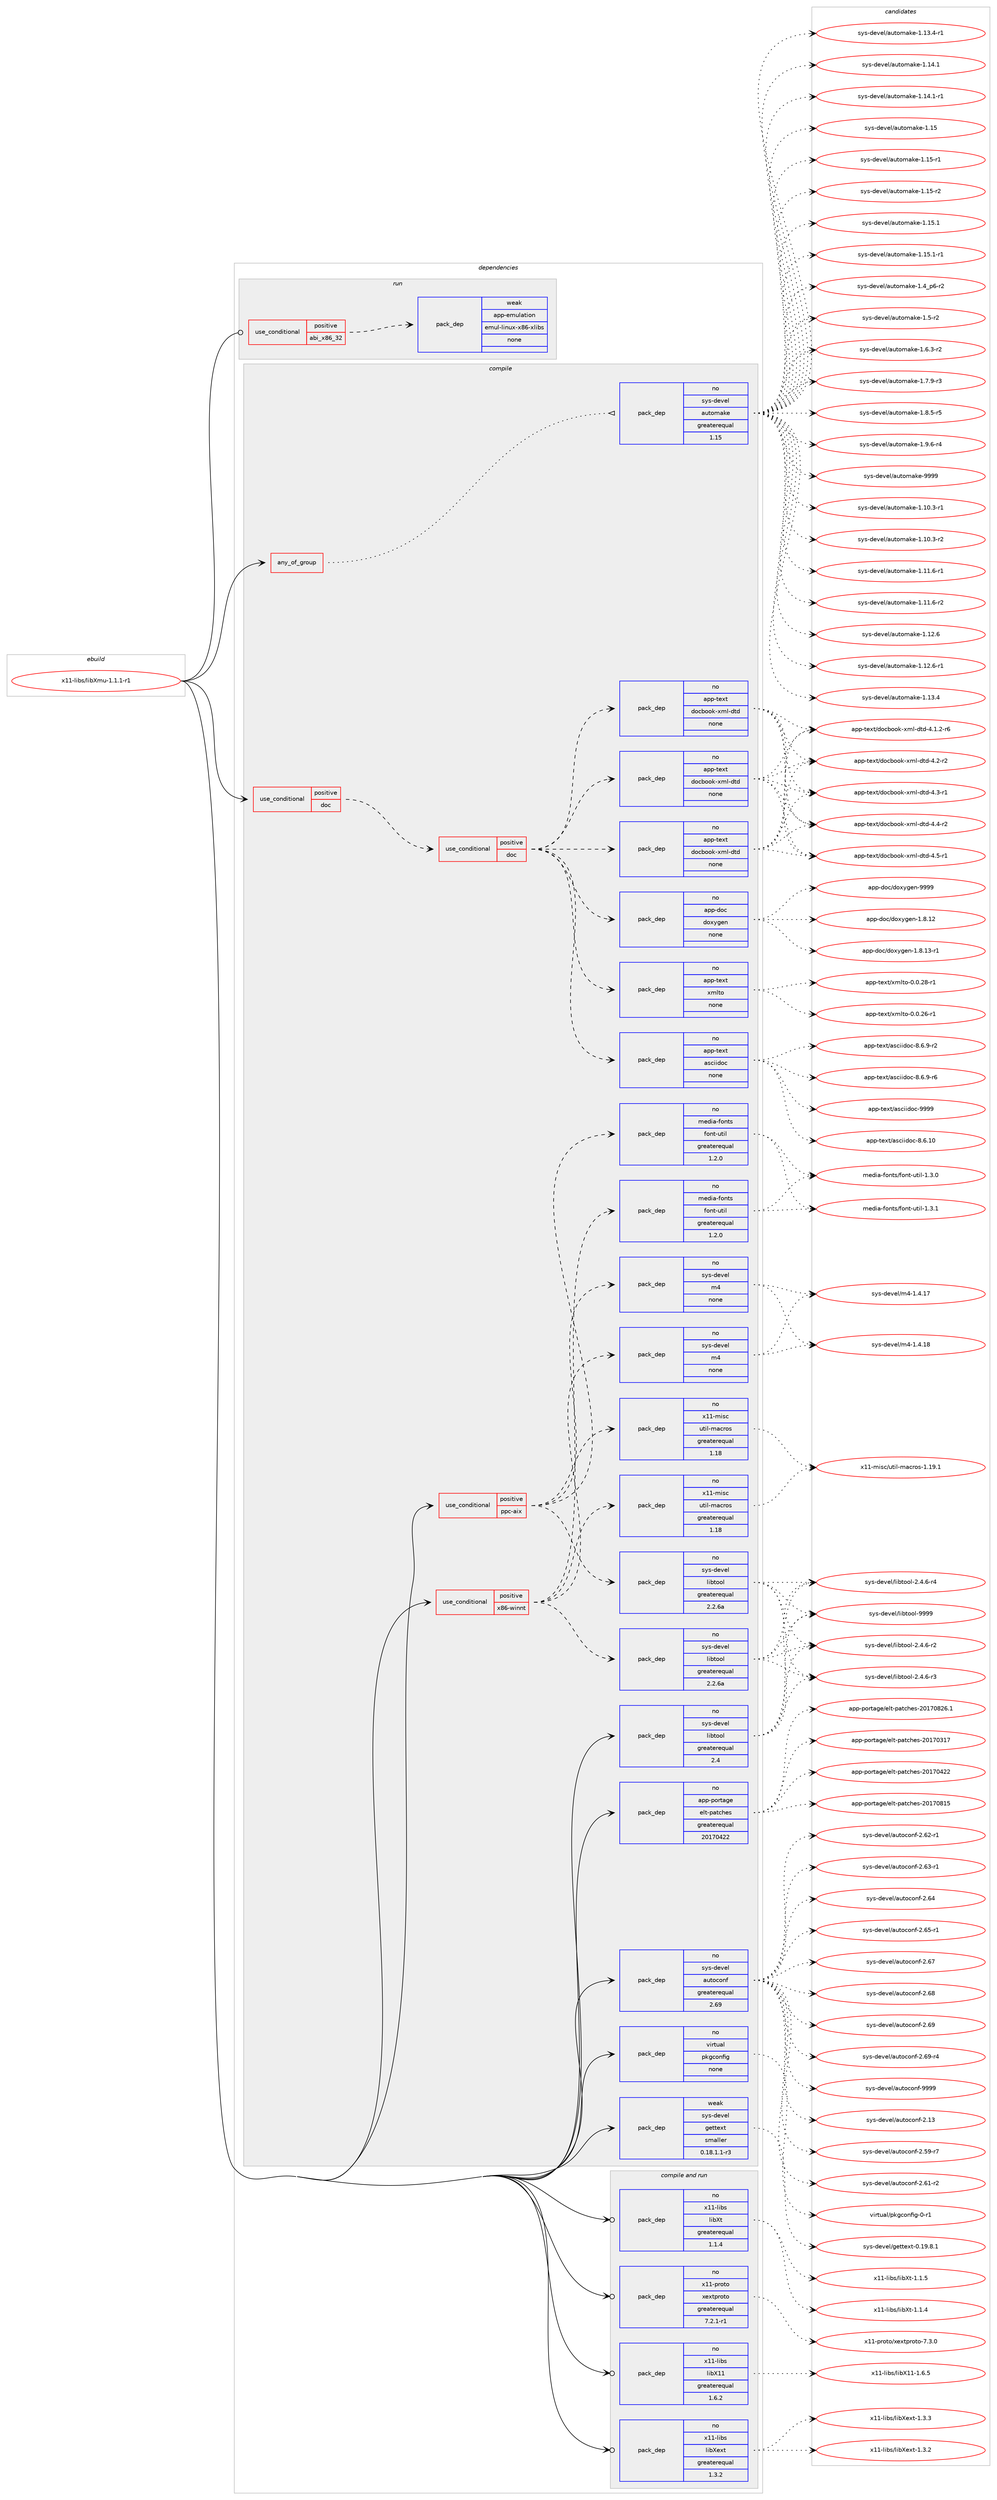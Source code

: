 digraph prolog {

# *************
# Graph options
# *************

newrank=true;
concentrate=true;
compound=true;
graph [rankdir=LR,fontname=Helvetica,fontsize=10,ranksep=1.5];#, ranksep=2.5, nodesep=0.2];
edge  [arrowhead=vee];
node  [fontname=Helvetica,fontsize=10];

# **********
# The ebuild
# **********

subgraph cluster_leftcol {
color=gray;
rank=same;
label=<<i>ebuild</i>>;
id [label="x11-libs/libXmu-1.1.1-r1", color=red, width=4, href="../x11-libs/libXmu-1.1.1-r1.svg"];
}

# ****************
# The dependencies
# ****************

subgraph cluster_midcol {
color=gray;
label=<<i>dependencies</i>>;
subgraph cluster_compile {
fillcolor="#eeeeee";
style=filled;
label=<<i>compile</i>>;
subgraph any9304 {
dependency518114 [label=<<TABLE BORDER="0" CELLBORDER="1" CELLSPACING="0" CELLPADDING="4"><TR><TD CELLPADDING="10">any_of_group</TD></TR></TABLE>>, shape=none, color=red];subgraph pack385989 {
dependency518115 [label=<<TABLE BORDER="0" CELLBORDER="1" CELLSPACING="0" CELLPADDING="4" WIDTH="220"><TR><TD ROWSPAN="6" CELLPADDING="30">pack_dep</TD></TR><TR><TD WIDTH="110">no</TD></TR><TR><TD>sys-devel</TD></TR><TR><TD>automake</TD></TR><TR><TD>greaterequal</TD></TR><TR><TD>1.15</TD></TR></TABLE>>, shape=none, color=blue];
}
dependency518114:e -> dependency518115:w [weight=20,style="dotted",arrowhead="oinv"];
}
id:e -> dependency518114:w [weight=20,style="solid",arrowhead="vee"];
subgraph cond122482 {
dependency518116 [label=<<TABLE BORDER="0" CELLBORDER="1" CELLSPACING="0" CELLPADDING="4"><TR><TD ROWSPAN="3" CELLPADDING="10">use_conditional</TD></TR><TR><TD>positive</TD></TR><TR><TD>doc</TD></TR></TABLE>>, shape=none, color=red];
subgraph cond122483 {
dependency518117 [label=<<TABLE BORDER="0" CELLBORDER="1" CELLSPACING="0" CELLPADDING="4"><TR><TD ROWSPAN="3" CELLPADDING="10">use_conditional</TD></TR><TR><TD>positive</TD></TR><TR><TD>doc</TD></TR></TABLE>>, shape=none, color=red];
subgraph pack385990 {
dependency518118 [label=<<TABLE BORDER="0" CELLBORDER="1" CELLSPACING="0" CELLPADDING="4" WIDTH="220"><TR><TD ROWSPAN="6" CELLPADDING="30">pack_dep</TD></TR><TR><TD WIDTH="110">no</TD></TR><TR><TD>app-text</TD></TR><TR><TD>asciidoc</TD></TR><TR><TD>none</TD></TR><TR><TD></TD></TR></TABLE>>, shape=none, color=blue];
}
dependency518117:e -> dependency518118:w [weight=20,style="dashed",arrowhead="vee"];
subgraph pack385991 {
dependency518119 [label=<<TABLE BORDER="0" CELLBORDER="1" CELLSPACING="0" CELLPADDING="4" WIDTH="220"><TR><TD ROWSPAN="6" CELLPADDING="30">pack_dep</TD></TR><TR><TD WIDTH="110">no</TD></TR><TR><TD>app-text</TD></TR><TR><TD>xmlto</TD></TR><TR><TD>none</TD></TR><TR><TD></TD></TR></TABLE>>, shape=none, color=blue];
}
dependency518117:e -> dependency518119:w [weight=20,style="dashed",arrowhead="vee"];
subgraph pack385992 {
dependency518120 [label=<<TABLE BORDER="0" CELLBORDER="1" CELLSPACING="0" CELLPADDING="4" WIDTH="220"><TR><TD ROWSPAN="6" CELLPADDING="30">pack_dep</TD></TR><TR><TD WIDTH="110">no</TD></TR><TR><TD>app-doc</TD></TR><TR><TD>doxygen</TD></TR><TR><TD>none</TD></TR><TR><TD></TD></TR></TABLE>>, shape=none, color=blue];
}
dependency518117:e -> dependency518120:w [weight=20,style="dashed",arrowhead="vee"];
subgraph pack385993 {
dependency518121 [label=<<TABLE BORDER="0" CELLBORDER="1" CELLSPACING="0" CELLPADDING="4" WIDTH="220"><TR><TD ROWSPAN="6" CELLPADDING="30">pack_dep</TD></TR><TR><TD WIDTH="110">no</TD></TR><TR><TD>app-text</TD></TR><TR><TD>docbook-xml-dtd</TD></TR><TR><TD>none</TD></TR><TR><TD></TD></TR></TABLE>>, shape=none, color=blue];
}
dependency518117:e -> dependency518121:w [weight=20,style="dashed",arrowhead="vee"];
subgraph pack385994 {
dependency518122 [label=<<TABLE BORDER="0" CELLBORDER="1" CELLSPACING="0" CELLPADDING="4" WIDTH="220"><TR><TD ROWSPAN="6" CELLPADDING="30">pack_dep</TD></TR><TR><TD WIDTH="110">no</TD></TR><TR><TD>app-text</TD></TR><TR><TD>docbook-xml-dtd</TD></TR><TR><TD>none</TD></TR><TR><TD></TD></TR></TABLE>>, shape=none, color=blue];
}
dependency518117:e -> dependency518122:w [weight=20,style="dashed",arrowhead="vee"];
subgraph pack385995 {
dependency518123 [label=<<TABLE BORDER="0" CELLBORDER="1" CELLSPACING="0" CELLPADDING="4" WIDTH="220"><TR><TD ROWSPAN="6" CELLPADDING="30">pack_dep</TD></TR><TR><TD WIDTH="110">no</TD></TR><TR><TD>app-text</TD></TR><TR><TD>docbook-xml-dtd</TD></TR><TR><TD>none</TD></TR><TR><TD></TD></TR></TABLE>>, shape=none, color=blue];
}
dependency518117:e -> dependency518123:w [weight=20,style="dashed",arrowhead="vee"];
}
dependency518116:e -> dependency518117:w [weight=20,style="dashed",arrowhead="vee"];
}
id:e -> dependency518116:w [weight=20,style="solid",arrowhead="vee"];
subgraph cond122484 {
dependency518124 [label=<<TABLE BORDER="0" CELLBORDER="1" CELLSPACING="0" CELLPADDING="4"><TR><TD ROWSPAN="3" CELLPADDING="10">use_conditional</TD></TR><TR><TD>positive</TD></TR><TR><TD>ppc-aix</TD></TR></TABLE>>, shape=none, color=red];
subgraph pack385996 {
dependency518125 [label=<<TABLE BORDER="0" CELLBORDER="1" CELLSPACING="0" CELLPADDING="4" WIDTH="220"><TR><TD ROWSPAN="6" CELLPADDING="30">pack_dep</TD></TR><TR><TD WIDTH="110">no</TD></TR><TR><TD>sys-devel</TD></TR><TR><TD>libtool</TD></TR><TR><TD>greaterequal</TD></TR><TR><TD>2.2.6a</TD></TR></TABLE>>, shape=none, color=blue];
}
dependency518124:e -> dependency518125:w [weight=20,style="dashed",arrowhead="vee"];
subgraph pack385997 {
dependency518126 [label=<<TABLE BORDER="0" CELLBORDER="1" CELLSPACING="0" CELLPADDING="4" WIDTH="220"><TR><TD ROWSPAN="6" CELLPADDING="30">pack_dep</TD></TR><TR><TD WIDTH="110">no</TD></TR><TR><TD>sys-devel</TD></TR><TR><TD>m4</TD></TR><TR><TD>none</TD></TR><TR><TD></TD></TR></TABLE>>, shape=none, color=blue];
}
dependency518124:e -> dependency518126:w [weight=20,style="dashed",arrowhead="vee"];
subgraph pack385998 {
dependency518127 [label=<<TABLE BORDER="0" CELLBORDER="1" CELLSPACING="0" CELLPADDING="4" WIDTH="220"><TR><TD ROWSPAN="6" CELLPADDING="30">pack_dep</TD></TR><TR><TD WIDTH="110">no</TD></TR><TR><TD>x11-misc</TD></TR><TR><TD>util-macros</TD></TR><TR><TD>greaterequal</TD></TR><TR><TD>1.18</TD></TR></TABLE>>, shape=none, color=blue];
}
dependency518124:e -> dependency518127:w [weight=20,style="dashed",arrowhead="vee"];
subgraph pack385999 {
dependency518128 [label=<<TABLE BORDER="0" CELLBORDER="1" CELLSPACING="0" CELLPADDING="4" WIDTH="220"><TR><TD ROWSPAN="6" CELLPADDING="30">pack_dep</TD></TR><TR><TD WIDTH="110">no</TD></TR><TR><TD>media-fonts</TD></TR><TR><TD>font-util</TD></TR><TR><TD>greaterequal</TD></TR><TR><TD>1.2.0</TD></TR></TABLE>>, shape=none, color=blue];
}
dependency518124:e -> dependency518128:w [weight=20,style="dashed",arrowhead="vee"];
}
id:e -> dependency518124:w [weight=20,style="solid",arrowhead="vee"];
subgraph cond122485 {
dependency518129 [label=<<TABLE BORDER="0" CELLBORDER="1" CELLSPACING="0" CELLPADDING="4"><TR><TD ROWSPAN="3" CELLPADDING="10">use_conditional</TD></TR><TR><TD>positive</TD></TR><TR><TD>x86-winnt</TD></TR></TABLE>>, shape=none, color=red];
subgraph pack386000 {
dependency518130 [label=<<TABLE BORDER="0" CELLBORDER="1" CELLSPACING="0" CELLPADDING="4" WIDTH="220"><TR><TD ROWSPAN="6" CELLPADDING="30">pack_dep</TD></TR><TR><TD WIDTH="110">no</TD></TR><TR><TD>sys-devel</TD></TR><TR><TD>libtool</TD></TR><TR><TD>greaterequal</TD></TR><TR><TD>2.2.6a</TD></TR></TABLE>>, shape=none, color=blue];
}
dependency518129:e -> dependency518130:w [weight=20,style="dashed",arrowhead="vee"];
subgraph pack386001 {
dependency518131 [label=<<TABLE BORDER="0" CELLBORDER="1" CELLSPACING="0" CELLPADDING="4" WIDTH="220"><TR><TD ROWSPAN="6" CELLPADDING="30">pack_dep</TD></TR><TR><TD WIDTH="110">no</TD></TR><TR><TD>sys-devel</TD></TR><TR><TD>m4</TD></TR><TR><TD>none</TD></TR><TR><TD></TD></TR></TABLE>>, shape=none, color=blue];
}
dependency518129:e -> dependency518131:w [weight=20,style="dashed",arrowhead="vee"];
subgraph pack386002 {
dependency518132 [label=<<TABLE BORDER="0" CELLBORDER="1" CELLSPACING="0" CELLPADDING="4" WIDTH="220"><TR><TD ROWSPAN="6" CELLPADDING="30">pack_dep</TD></TR><TR><TD WIDTH="110">no</TD></TR><TR><TD>x11-misc</TD></TR><TR><TD>util-macros</TD></TR><TR><TD>greaterequal</TD></TR><TR><TD>1.18</TD></TR></TABLE>>, shape=none, color=blue];
}
dependency518129:e -> dependency518132:w [weight=20,style="dashed",arrowhead="vee"];
subgraph pack386003 {
dependency518133 [label=<<TABLE BORDER="0" CELLBORDER="1" CELLSPACING="0" CELLPADDING="4" WIDTH="220"><TR><TD ROWSPAN="6" CELLPADDING="30">pack_dep</TD></TR><TR><TD WIDTH="110">no</TD></TR><TR><TD>media-fonts</TD></TR><TR><TD>font-util</TD></TR><TR><TD>greaterequal</TD></TR><TR><TD>1.2.0</TD></TR></TABLE>>, shape=none, color=blue];
}
dependency518129:e -> dependency518133:w [weight=20,style="dashed",arrowhead="vee"];
}
id:e -> dependency518129:w [weight=20,style="solid",arrowhead="vee"];
subgraph pack386004 {
dependency518134 [label=<<TABLE BORDER="0" CELLBORDER="1" CELLSPACING="0" CELLPADDING="4" WIDTH="220"><TR><TD ROWSPAN="6" CELLPADDING="30">pack_dep</TD></TR><TR><TD WIDTH="110">no</TD></TR><TR><TD>app-portage</TD></TR><TR><TD>elt-patches</TD></TR><TR><TD>greaterequal</TD></TR><TR><TD>20170422</TD></TR></TABLE>>, shape=none, color=blue];
}
id:e -> dependency518134:w [weight=20,style="solid",arrowhead="vee"];
subgraph pack386005 {
dependency518135 [label=<<TABLE BORDER="0" CELLBORDER="1" CELLSPACING="0" CELLPADDING="4" WIDTH="220"><TR><TD ROWSPAN="6" CELLPADDING="30">pack_dep</TD></TR><TR><TD WIDTH="110">no</TD></TR><TR><TD>sys-devel</TD></TR><TR><TD>autoconf</TD></TR><TR><TD>greaterequal</TD></TR><TR><TD>2.69</TD></TR></TABLE>>, shape=none, color=blue];
}
id:e -> dependency518135:w [weight=20,style="solid",arrowhead="vee"];
subgraph pack386006 {
dependency518136 [label=<<TABLE BORDER="0" CELLBORDER="1" CELLSPACING="0" CELLPADDING="4" WIDTH="220"><TR><TD ROWSPAN="6" CELLPADDING="30">pack_dep</TD></TR><TR><TD WIDTH="110">no</TD></TR><TR><TD>sys-devel</TD></TR><TR><TD>libtool</TD></TR><TR><TD>greaterequal</TD></TR><TR><TD>2.4</TD></TR></TABLE>>, shape=none, color=blue];
}
id:e -> dependency518136:w [weight=20,style="solid",arrowhead="vee"];
subgraph pack386007 {
dependency518137 [label=<<TABLE BORDER="0" CELLBORDER="1" CELLSPACING="0" CELLPADDING="4" WIDTH="220"><TR><TD ROWSPAN="6" CELLPADDING="30">pack_dep</TD></TR><TR><TD WIDTH="110">no</TD></TR><TR><TD>virtual</TD></TR><TR><TD>pkgconfig</TD></TR><TR><TD>none</TD></TR><TR><TD></TD></TR></TABLE>>, shape=none, color=blue];
}
id:e -> dependency518137:w [weight=20,style="solid",arrowhead="vee"];
subgraph pack386008 {
dependency518138 [label=<<TABLE BORDER="0" CELLBORDER="1" CELLSPACING="0" CELLPADDING="4" WIDTH="220"><TR><TD ROWSPAN="6" CELLPADDING="30">pack_dep</TD></TR><TR><TD WIDTH="110">weak</TD></TR><TR><TD>sys-devel</TD></TR><TR><TD>gettext</TD></TR><TR><TD>smaller</TD></TR><TR><TD>0.18.1.1-r3</TD></TR></TABLE>>, shape=none, color=blue];
}
id:e -> dependency518138:w [weight=20,style="solid",arrowhead="vee"];
}
subgraph cluster_compileandrun {
fillcolor="#eeeeee";
style=filled;
label=<<i>compile and run</i>>;
subgraph pack386009 {
dependency518139 [label=<<TABLE BORDER="0" CELLBORDER="1" CELLSPACING="0" CELLPADDING="4" WIDTH="220"><TR><TD ROWSPAN="6" CELLPADDING="30">pack_dep</TD></TR><TR><TD WIDTH="110">no</TD></TR><TR><TD>x11-libs</TD></TR><TR><TD>libX11</TD></TR><TR><TD>greaterequal</TD></TR><TR><TD>1.6.2</TD></TR></TABLE>>, shape=none, color=blue];
}
id:e -> dependency518139:w [weight=20,style="solid",arrowhead="odotvee"];
subgraph pack386010 {
dependency518140 [label=<<TABLE BORDER="0" CELLBORDER="1" CELLSPACING="0" CELLPADDING="4" WIDTH="220"><TR><TD ROWSPAN="6" CELLPADDING="30">pack_dep</TD></TR><TR><TD WIDTH="110">no</TD></TR><TR><TD>x11-libs</TD></TR><TR><TD>libXext</TD></TR><TR><TD>greaterequal</TD></TR><TR><TD>1.3.2</TD></TR></TABLE>>, shape=none, color=blue];
}
id:e -> dependency518140:w [weight=20,style="solid",arrowhead="odotvee"];
subgraph pack386011 {
dependency518141 [label=<<TABLE BORDER="0" CELLBORDER="1" CELLSPACING="0" CELLPADDING="4" WIDTH="220"><TR><TD ROWSPAN="6" CELLPADDING="30">pack_dep</TD></TR><TR><TD WIDTH="110">no</TD></TR><TR><TD>x11-libs</TD></TR><TR><TD>libXt</TD></TR><TR><TD>greaterequal</TD></TR><TR><TD>1.1.4</TD></TR></TABLE>>, shape=none, color=blue];
}
id:e -> dependency518141:w [weight=20,style="solid",arrowhead="odotvee"];
subgraph pack386012 {
dependency518142 [label=<<TABLE BORDER="0" CELLBORDER="1" CELLSPACING="0" CELLPADDING="4" WIDTH="220"><TR><TD ROWSPAN="6" CELLPADDING="30">pack_dep</TD></TR><TR><TD WIDTH="110">no</TD></TR><TR><TD>x11-proto</TD></TR><TR><TD>xextproto</TD></TR><TR><TD>greaterequal</TD></TR><TR><TD>7.2.1-r1</TD></TR></TABLE>>, shape=none, color=blue];
}
id:e -> dependency518142:w [weight=20,style="solid",arrowhead="odotvee"];
}
subgraph cluster_run {
fillcolor="#eeeeee";
style=filled;
label=<<i>run</i>>;
subgraph cond122486 {
dependency518143 [label=<<TABLE BORDER="0" CELLBORDER="1" CELLSPACING="0" CELLPADDING="4"><TR><TD ROWSPAN="3" CELLPADDING="10">use_conditional</TD></TR><TR><TD>positive</TD></TR><TR><TD>abi_x86_32</TD></TR></TABLE>>, shape=none, color=red];
subgraph pack386013 {
dependency518144 [label=<<TABLE BORDER="0" CELLBORDER="1" CELLSPACING="0" CELLPADDING="4" WIDTH="220"><TR><TD ROWSPAN="6" CELLPADDING="30">pack_dep</TD></TR><TR><TD WIDTH="110">weak</TD></TR><TR><TD>app-emulation</TD></TR><TR><TD>emul-linux-x86-xlibs</TD></TR><TR><TD>none</TD></TR><TR><TD></TD></TR></TABLE>>, shape=none, color=blue];
}
dependency518143:e -> dependency518144:w [weight=20,style="dashed",arrowhead="vee"];
}
id:e -> dependency518143:w [weight=20,style="solid",arrowhead="odot"];
}
}

# **************
# The candidates
# **************

subgraph cluster_choices {
rank=same;
color=gray;
label=<<i>candidates</i>>;

subgraph choice385989 {
color=black;
nodesep=1;
choice11512111545100101118101108479711711611110997107101454946494846514511449 [label="sys-devel/automake-1.10.3-r1", color=red, width=4,href="../sys-devel/automake-1.10.3-r1.svg"];
choice11512111545100101118101108479711711611110997107101454946494846514511450 [label="sys-devel/automake-1.10.3-r2", color=red, width=4,href="../sys-devel/automake-1.10.3-r2.svg"];
choice11512111545100101118101108479711711611110997107101454946494946544511449 [label="sys-devel/automake-1.11.6-r1", color=red, width=4,href="../sys-devel/automake-1.11.6-r1.svg"];
choice11512111545100101118101108479711711611110997107101454946494946544511450 [label="sys-devel/automake-1.11.6-r2", color=red, width=4,href="../sys-devel/automake-1.11.6-r2.svg"];
choice1151211154510010111810110847971171161111099710710145494649504654 [label="sys-devel/automake-1.12.6", color=red, width=4,href="../sys-devel/automake-1.12.6.svg"];
choice11512111545100101118101108479711711611110997107101454946495046544511449 [label="sys-devel/automake-1.12.6-r1", color=red, width=4,href="../sys-devel/automake-1.12.6-r1.svg"];
choice1151211154510010111810110847971171161111099710710145494649514652 [label="sys-devel/automake-1.13.4", color=red, width=4,href="../sys-devel/automake-1.13.4.svg"];
choice11512111545100101118101108479711711611110997107101454946495146524511449 [label="sys-devel/automake-1.13.4-r1", color=red, width=4,href="../sys-devel/automake-1.13.4-r1.svg"];
choice1151211154510010111810110847971171161111099710710145494649524649 [label="sys-devel/automake-1.14.1", color=red, width=4,href="../sys-devel/automake-1.14.1.svg"];
choice11512111545100101118101108479711711611110997107101454946495246494511449 [label="sys-devel/automake-1.14.1-r1", color=red, width=4,href="../sys-devel/automake-1.14.1-r1.svg"];
choice115121115451001011181011084797117116111109971071014549464953 [label="sys-devel/automake-1.15", color=red, width=4,href="../sys-devel/automake-1.15.svg"];
choice1151211154510010111810110847971171161111099710710145494649534511449 [label="sys-devel/automake-1.15-r1", color=red, width=4,href="../sys-devel/automake-1.15-r1.svg"];
choice1151211154510010111810110847971171161111099710710145494649534511450 [label="sys-devel/automake-1.15-r2", color=red, width=4,href="../sys-devel/automake-1.15-r2.svg"];
choice1151211154510010111810110847971171161111099710710145494649534649 [label="sys-devel/automake-1.15.1", color=red, width=4,href="../sys-devel/automake-1.15.1.svg"];
choice11512111545100101118101108479711711611110997107101454946495346494511449 [label="sys-devel/automake-1.15.1-r1", color=red, width=4,href="../sys-devel/automake-1.15.1-r1.svg"];
choice115121115451001011181011084797117116111109971071014549465295112544511450 [label="sys-devel/automake-1.4_p6-r2", color=red, width=4,href="../sys-devel/automake-1.4_p6-r2.svg"];
choice11512111545100101118101108479711711611110997107101454946534511450 [label="sys-devel/automake-1.5-r2", color=red, width=4,href="../sys-devel/automake-1.5-r2.svg"];
choice115121115451001011181011084797117116111109971071014549465446514511450 [label="sys-devel/automake-1.6.3-r2", color=red, width=4,href="../sys-devel/automake-1.6.3-r2.svg"];
choice115121115451001011181011084797117116111109971071014549465546574511451 [label="sys-devel/automake-1.7.9-r3", color=red, width=4,href="../sys-devel/automake-1.7.9-r3.svg"];
choice115121115451001011181011084797117116111109971071014549465646534511453 [label="sys-devel/automake-1.8.5-r5", color=red, width=4,href="../sys-devel/automake-1.8.5-r5.svg"];
choice115121115451001011181011084797117116111109971071014549465746544511452 [label="sys-devel/automake-1.9.6-r4", color=red, width=4,href="../sys-devel/automake-1.9.6-r4.svg"];
choice115121115451001011181011084797117116111109971071014557575757 [label="sys-devel/automake-9999", color=red, width=4,href="../sys-devel/automake-9999.svg"];
dependency518115:e -> choice11512111545100101118101108479711711611110997107101454946494846514511449:w [style=dotted,weight="100"];
dependency518115:e -> choice11512111545100101118101108479711711611110997107101454946494846514511450:w [style=dotted,weight="100"];
dependency518115:e -> choice11512111545100101118101108479711711611110997107101454946494946544511449:w [style=dotted,weight="100"];
dependency518115:e -> choice11512111545100101118101108479711711611110997107101454946494946544511450:w [style=dotted,weight="100"];
dependency518115:e -> choice1151211154510010111810110847971171161111099710710145494649504654:w [style=dotted,weight="100"];
dependency518115:e -> choice11512111545100101118101108479711711611110997107101454946495046544511449:w [style=dotted,weight="100"];
dependency518115:e -> choice1151211154510010111810110847971171161111099710710145494649514652:w [style=dotted,weight="100"];
dependency518115:e -> choice11512111545100101118101108479711711611110997107101454946495146524511449:w [style=dotted,weight="100"];
dependency518115:e -> choice1151211154510010111810110847971171161111099710710145494649524649:w [style=dotted,weight="100"];
dependency518115:e -> choice11512111545100101118101108479711711611110997107101454946495246494511449:w [style=dotted,weight="100"];
dependency518115:e -> choice115121115451001011181011084797117116111109971071014549464953:w [style=dotted,weight="100"];
dependency518115:e -> choice1151211154510010111810110847971171161111099710710145494649534511449:w [style=dotted,weight="100"];
dependency518115:e -> choice1151211154510010111810110847971171161111099710710145494649534511450:w [style=dotted,weight="100"];
dependency518115:e -> choice1151211154510010111810110847971171161111099710710145494649534649:w [style=dotted,weight="100"];
dependency518115:e -> choice11512111545100101118101108479711711611110997107101454946495346494511449:w [style=dotted,weight="100"];
dependency518115:e -> choice115121115451001011181011084797117116111109971071014549465295112544511450:w [style=dotted,weight="100"];
dependency518115:e -> choice11512111545100101118101108479711711611110997107101454946534511450:w [style=dotted,weight="100"];
dependency518115:e -> choice115121115451001011181011084797117116111109971071014549465446514511450:w [style=dotted,weight="100"];
dependency518115:e -> choice115121115451001011181011084797117116111109971071014549465546574511451:w [style=dotted,weight="100"];
dependency518115:e -> choice115121115451001011181011084797117116111109971071014549465646534511453:w [style=dotted,weight="100"];
dependency518115:e -> choice115121115451001011181011084797117116111109971071014549465746544511452:w [style=dotted,weight="100"];
dependency518115:e -> choice115121115451001011181011084797117116111109971071014557575757:w [style=dotted,weight="100"];
}
subgraph choice385990 {
color=black;
nodesep=1;
choice97112112451161011201164797115991051051001119945564654464948 [label="app-text/asciidoc-8.6.10", color=red, width=4,href="../app-text/asciidoc-8.6.10.svg"];
choice9711211245116101120116479711599105105100111994556465446574511450 [label="app-text/asciidoc-8.6.9-r2", color=red, width=4,href="../app-text/asciidoc-8.6.9-r2.svg"];
choice9711211245116101120116479711599105105100111994556465446574511454 [label="app-text/asciidoc-8.6.9-r6", color=red, width=4,href="../app-text/asciidoc-8.6.9-r6.svg"];
choice9711211245116101120116479711599105105100111994557575757 [label="app-text/asciidoc-9999", color=red, width=4,href="../app-text/asciidoc-9999.svg"];
dependency518118:e -> choice97112112451161011201164797115991051051001119945564654464948:w [style=dotted,weight="100"];
dependency518118:e -> choice9711211245116101120116479711599105105100111994556465446574511450:w [style=dotted,weight="100"];
dependency518118:e -> choice9711211245116101120116479711599105105100111994556465446574511454:w [style=dotted,weight="100"];
dependency518118:e -> choice9711211245116101120116479711599105105100111994557575757:w [style=dotted,weight="100"];
}
subgraph choice385991 {
color=black;
nodesep=1;
choice971121124511610112011647120109108116111454846484650544511449 [label="app-text/xmlto-0.0.26-r1", color=red, width=4,href="../app-text/xmlto-0.0.26-r1.svg"];
choice971121124511610112011647120109108116111454846484650564511449 [label="app-text/xmlto-0.0.28-r1", color=red, width=4,href="../app-text/xmlto-0.0.28-r1.svg"];
dependency518119:e -> choice971121124511610112011647120109108116111454846484650544511449:w [style=dotted,weight="100"];
dependency518119:e -> choice971121124511610112011647120109108116111454846484650564511449:w [style=dotted,weight="100"];
}
subgraph choice385992 {
color=black;
nodesep=1;
choice9711211245100111994710011112012110310111045494656464950 [label="app-doc/doxygen-1.8.12", color=red, width=4,href="../app-doc/doxygen-1.8.12.svg"];
choice97112112451001119947100111120121103101110454946564649514511449 [label="app-doc/doxygen-1.8.13-r1", color=red, width=4,href="../app-doc/doxygen-1.8.13-r1.svg"];
choice971121124510011199471001111201211031011104557575757 [label="app-doc/doxygen-9999", color=red, width=4,href="../app-doc/doxygen-9999.svg"];
dependency518120:e -> choice9711211245100111994710011112012110310111045494656464950:w [style=dotted,weight="100"];
dependency518120:e -> choice97112112451001119947100111120121103101110454946564649514511449:w [style=dotted,weight="100"];
dependency518120:e -> choice971121124510011199471001111201211031011104557575757:w [style=dotted,weight="100"];
}
subgraph choice385993 {
color=black;
nodesep=1;
choice971121124511610112011647100111999811111110745120109108451001161004552464946504511454 [label="app-text/docbook-xml-dtd-4.1.2-r6", color=red, width=4,href="../app-text/docbook-xml-dtd-4.1.2-r6.svg"];
choice97112112451161011201164710011199981111111074512010910845100116100455246504511450 [label="app-text/docbook-xml-dtd-4.2-r2", color=red, width=4,href="../app-text/docbook-xml-dtd-4.2-r2.svg"];
choice97112112451161011201164710011199981111111074512010910845100116100455246514511449 [label="app-text/docbook-xml-dtd-4.3-r1", color=red, width=4,href="../app-text/docbook-xml-dtd-4.3-r1.svg"];
choice97112112451161011201164710011199981111111074512010910845100116100455246524511450 [label="app-text/docbook-xml-dtd-4.4-r2", color=red, width=4,href="../app-text/docbook-xml-dtd-4.4-r2.svg"];
choice97112112451161011201164710011199981111111074512010910845100116100455246534511449 [label="app-text/docbook-xml-dtd-4.5-r1", color=red, width=4,href="../app-text/docbook-xml-dtd-4.5-r1.svg"];
dependency518121:e -> choice971121124511610112011647100111999811111110745120109108451001161004552464946504511454:w [style=dotted,weight="100"];
dependency518121:e -> choice97112112451161011201164710011199981111111074512010910845100116100455246504511450:w [style=dotted,weight="100"];
dependency518121:e -> choice97112112451161011201164710011199981111111074512010910845100116100455246514511449:w [style=dotted,weight="100"];
dependency518121:e -> choice97112112451161011201164710011199981111111074512010910845100116100455246524511450:w [style=dotted,weight="100"];
dependency518121:e -> choice97112112451161011201164710011199981111111074512010910845100116100455246534511449:w [style=dotted,weight="100"];
}
subgraph choice385994 {
color=black;
nodesep=1;
choice971121124511610112011647100111999811111110745120109108451001161004552464946504511454 [label="app-text/docbook-xml-dtd-4.1.2-r6", color=red, width=4,href="../app-text/docbook-xml-dtd-4.1.2-r6.svg"];
choice97112112451161011201164710011199981111111074512010910845100116100455246504511450 [label="app-text/docbook-xml-dtd-4.2-r2", color=red, width=4,href="../app-text/docbook-xml-dtd-4.2-r2.svg"];
choice97112112451161011201164710011199981111111074512010910845100116100455246514511449 [label="app-text/docbook-xml-dtd-4.3-r1", color=red, width=4,href="../app-text/docbook-xml-dtd-4.3-r1.svg"];
choice97112112451161011201164710011199981111111074512010910845100116100455246524511450 [label="app-text/docbook-xml-dtd-4.4-r2", color=red, width=4,href="../app-text/docbook-xml-dtd-4.4-r2.svg"];
choice97112112451161011201164710011199981111111074512010910845100116100455246534511449 [label="app-text/docbook-xml-dtd-4.5-r1", color=red, width=4,href="../app-text/docbook-xml-dtd-4.5-r1.svg"];
dependency518122:e -> choice971121124511610112011647100111999811111110745120109108451001161004552464946504511454:w [style=dotted,weight="100"];
dependency518122:e -> choice97112112451161011201164710011199981111111074512010910845100116100455246504511450:w [style=dotted,weight="100"];
dependency518122:e -> choice97112112451161011201164710011199981111111074512010910845100116100455246514511449:w [style=dotted,weight="100"];
dependency518122:e -> choice97112112451161011201164710011199981111111074512010910845100116100455246524511450:w [style=dotted,weight="100"];
dependency518122:e -> choice97112112451161011201164710011199981111111074512010910845100116100455246534511449:w [style=dotted,weight="100"];
}
subgraph choice385995 {
color=black;
nodesep=1;
choice971121124511610112011647100111999811111110745120109108451001161004552464946504511454 [label="app-text/docbook-xml-dtd-4.1.2-r6", color=red, width=4,href="../app-text/docbook-xml-dtd-4.1.2-r6.svg"];
choice97112112451161011201164710011199981111111074512010910845100116100455246504511450 [label="app-text/docbook-xml-dtd-4.2-r2", color=red, width=4,href="../app-text/docbook-xml-dtd-4.2-r2.svg"];
choice97112112451161011201164710011199981111111074512010910845100116100455246514511449 [label="app-text/docbook-xml-dtd-4.3-r1", color=red, width=4,href="../app-text/docbook-xml-dtd-4.3-r1.svg"];
choice97112112451161011201164710011199981111111074512010910845100116100455246524511450 [label="app-text/docbook-xml-dtd-4.4-r2", color=red, width=4,href="../app-text/docbook-xml-dtd-4.4-r2.svg"];
choice97112112451161011201164710011199981111111074512010910845100116100455246534511449 [label="app-text/docbook-xml-dtd-4.5-r1", color=red, width=4,href="../app-text/docbook-xml-dtd-4.5-r1.svg"];
dependency518123:e -> choice971121124511610112011647100111999811111110745120109108451001161004552464946504511454:w [style=dotted,weight="100"];
dependency518123:e -> choice97112112451161011201164710011199981111111074512010910845100116100455246504511450:w [style=dotted,weight="100"];
dependency518123:e -> choice97112112451161011201164710011199981111111074512010910845100116100455246514511449:w [style=dotted,weight="100"];
dependency518123:e -> choice97112112451161011201164710011199981111111074512010910845100116100455246524511450:w [style=dotted,weight="100"];
dependency518123:e -> choice97112112451161011201164710011199981111111074512010910845100116100455246534511449:w [style=dotted,weight="100"];
}
subgraph choice385996 {
color=black;
nodesep=1;
choice1151211154510010111810110847108105981161111111084550465246544511450 [label="sys-devel/libtool-2.4.6-r2", color=red, width=4,href="../sys-devel/libtool-2.4.6-r2.svg"];
choice1151211154510010111810110847108105981161111111084550465246544511451 [label="sys-devel/libtool-2.4.6-r3", color=red, width=4,href="../sys-devel/libtool-2.4.6-r3.svg"];
choice1151211154510010111810110847108105981161111111084550465246544511452 [label="sys-devel/libtool-2.4.6-r4", color=red, width=4,href="../sys-devel/libtool-2.4.6-r4.svg"];
choice1151211154510010111810110847108105981161111111084557575757 [label="sys-devel/libtool-9999", color=red, width=4,href="../sys-devel/libtool-9999.svg"];
dependency518125:e -> choice1151211154510010111810110847108105981161111111084550465246544511450:w [style=dotted,weight="100"];
dependency518125:e -> choice1151211154510010111810110847108105981161111111084550465246544511451:w [style=dotted,weight="100"];
dependency518125:e -> choice1151211154510010111810110847108105981161111111084550465246544511452:w [style=dotted,weight="100"];
dependency518125:e -> choice1151211154510010111810110847108105981161111111084557575757:w [style=dotted,weight="100"];
}
subgraph choice385997 {
color=black;
nodesep=1;
choice11512111545100101118101108471095245494652464955 [label="sys-devel/m4-1.4.17", color=red, width=4,href="../sys-devel/m4-1.4.17.svg"];
choice11512111545100101118101108471095245494652464956 [label="sys-devel/m4-1.4.18", color=red, width=4,href="../sys-devel/m4-1.4.18.svg"];
dependency518126:e -> choice11512111545100101118101108471095245494652464955:w [style=dotted,weight="100"];
dependency518126:e -> choice11512111545100101118101108471095245494652464956:w [style=dotted,weight="100"];
}
subgraph choice385998 {
color=black;
nodesep=1;
choice120494945109105115994711711610510845109979911411111545494649574649 [label="x11-misc/util-macros-1.19.1", color=red, width=4,href="../x11-misc/util-macros-1.19.1.svg"];
dependency518127:e -> choice120494945109105115994711711610510845109979911411111545494649574649:w [style=dotted,weight="100"];
}
subgraph choice385999 {
color=black;
nodesep=1;
choice10910110010597451021111101161154710211111011645117116105108454946514648 [label="media-fonts/font-util-1.3.0", color=red, width=4,href="../media-fonts/font-util-1.3.0.svg"];
choice10910110010597451021111101161154710211111011645117116105108454946514649 [label="media-fonts/font-util-1.3.1", color=red, width=4,href="../media-fonts/font-util-1.3.1.svg"];
dependency518128:e -> choice10910110010597451021111101161154710211111011645117116105108454946514648:w [style=dotted,weight="100"];
dependency518128:e -> choice10910110010597451021111101161154710211111011645117116105108454946514649:w [style=dotted,weight="100"];
}
subgraph choice386000 {
color=black;
nodesep=1;
choice1151211154510010111810110847108105981161111111084550465246544511450 [label="sys-devel/libtool-2.4.6-r2", color=red, width=4,href="../sys-devel/libtool-2.4.6-r2.svg"];
choice1151211154510010111810110847108105981161111111084550465246544511451 [label="sys-devel/libtool-2.4.6-r3", color=red, width=4,href="../sys-devel/libtool-2.4.6-r3.svg"];
choice1151211154510010111810110847108105981161111111084550465246544511452 [label="sys-devel/libtool-2.4.6-r4", color=red, width=4,href="../sys-devel/libtool-2.4.6-r4.svg"];
choice1151211154510010111810110847108105981161111111084557575757 [label="sys-devel/libtool-9999", color=red, width=4,href="../sys-devel/libtool-9999.svg"];
dependency518130:e -> choice1151211154510010111810110847108105981161111111084550465246544511450:w [style=dotted,weight="100"];
dependency518130:e -> choice1151211154510010111810110847108105981161111111084550465246544511451:w [style=dotted,weight="100"];
dependency518130:e -> choice1151211154510010111810110847108105981161111111084550465246544511452:w [style=dotted,weight="100"];
dependency518130:e -> choice1151211154510010111810110847108105981161111111084557575757:w [style=dotted,weight="100"];
}
subgraph choice386001 {
color=black;
nodesep=1;
choice11512111545100101118101108471095245494652464955 [label="sys-devel/m4-1.4.17", color=red, width=4,href="../sys-devel/m4-1.4.17.svg"];
choice11512111545100101118101108471095245494652464956 [label="sys-devel/m4-1.4.18", color=red, width=4,href="../sys-devel/m4-1.4.18.svg"];
dependency518131:e -> choice11512111545100101118101108471095245494652464955:w [style=dotted,weight="100"];
dependency518131:e -> choice11512111545100101118101108471095245494652464956:w [style=dotted,weight="100"];
}
subgraph choice386002 {
color=black;
nodesep=1;
choice120494945109105115994711711610510845109979911411111545494649574649 [label="x11-misc/util-macros-1.19.1", color=red, width=4,href="../x11-misc/util-macros-1.19.1.svg"];
dependency518132:e -> choice120494945109105115994711711610510845109979911411111545494649574649:w [style=dotted,weight="100"];
}
subgraph choice386003 {
color=black;
nodesep=1;
choice10910110010597451021111101161154710211111011645117116105108454946514648 [label="media-fonts/font-util-1.3.0", color=red, width=4,href="../media-fonts/font-util-1.3.0.svg"];
choice10910110010597451021111101161154710211111011645117116105108454946514649 [label="media-fonts/font-util-1.3.1", color=red, width=4,href="../media-fonts/font-util-1.3.1.svg"];
dependency518133:e -> choice10910110010597451021111101161154710211111011645117116105108454946514648:w [style=dotted,weight="100"];
dependency518133:e -> choice10910110010597451021111101161154710211111011645117116105108454946514649:w [style=dotted,weight="100"];
}
subgraph choice386004 {
color=black;
nodesep=1;
choice97112112451121111141169710310147101108116451129711699104101115455048495548514955 [label="app-portage/elt-patches-20170317", color=red, width=4,href="../app-portage/elt-patches-20170317.svg"];
choice97112112451121111141169710310147101108116451129711699104101115455048495548525050 [label="app-portage/elt-patches-20170422", color=red, width=4,href="../app-portage/elt-patches-20170422.svg"];
choice97112112451121111141169710310147101108116451129711699104101115455048495548564953 [label="app-portage/elt-patches-20170815", color=red, width=4,href="../app-portage/elt-patches-20170815.svg"];
choice971121124511211111411697103101471011081164511297116991041011154550484955485650544649 [label="app-portage/elt-patches-20170826.1", color=red, width=4,href="../app-portage/elt-patches-20170826.1.svg"];
dependency518134:e -> choice97112112451121111141169710310147101108116451129711699104101115455048495548514955:w [style=dotted,weight="100"];
dependency518134:e -> choice97112112451121111141169710310147101108116451129711699104101115455048495548525050:w [style=dotted,weight="100"];
dependency518134:e -> choice97112112451121111141169710310147101108116451129711699104101115455048495548564953:w [style=dotted,weight="100"];
dependency518134:e -> choice971121124511211111411697103101471011081164511297116991041011154550484955485650544649:w [style=dotted,weight="100"];
}
subgraph choice386005 {
color=black;
nodesep=1;
choice115121115451001011181011084797117116111991111101024550464951 [label="sys-devel/autoconf-2.13", color=red, width=4,href="../sys-devel/autoconf-2.13.svg"];
choice1151211154510010111810110847971171161119911111010245504653574511455 [label="sys-devel/autoconf-2.59-r7", color=red, width=4,href="../sys-devel/autoconf-2.59-r7.svg"];
choice1151211154510010111810110847971171161119911111010245504654494511450 [label="sys-devel/autoconf-2.61-r2", color=red, width=4,href="../sys-devel/autoconf-2.61-r2.svg"];
choice1151211154510010111810110847971171161119911111010245504654504511449 [label="sys-devel/autoconf-2.62-r1", color=red, width=4,href="../sys-devel/autoconf-2.62-r1.svg"];
choice1151211154510010111810110847971171161119911111010245504654514511449 [label="sys-devel/autoconf-2.63-r1", color=red, width=4,href="../sys-devel/autoconf-2.63-r1.svg"];
choice115121115451001011181011084797117116111991111101024550465452 [label="sys-devel/autoconf-2.64", color=red, width=4,href="../sys-devel/autoconf-2.64.svg"];
choice1151211154510010111810110847971171161119911111010245504654534511449 [label="sys-devel/autoconf-2.65-r1", color=red, width=4,href="../sys-devel/autoconf-2.65-r1.svg"];
choice115121115451001011181011084797117116111991111101024550465455 [label="sys-devel/autoconf-2.67", color=red, width=4,href="../sys-devel/autoconf-2.67.svg"];
choice115121115451001011181011084797117116111991111101024550465456 [label="sys-devel/autoconf-2.68", color=red, width=4,href="../sys-devel/autoconf-2.68.svg"];
choice115121115451001011181011084797117116111991111101024550465457 [label="sys-devel/autoconf-2.69", color=red, width=4,href="../sys-devel/autoconf-2.69.svg"];
choice1151211154510010111810110847971171161119911111010245504654574511452 [label="sys-devel/autoconf-2.69-r4", color=red, width=4,href="../sys-devel/autoconf-2.69-r4.svg"];
choice115121115451001011181011084797117116111991111101024557575757 [label="sys-devel/autoconf-9999", color=red, width=4,href="../sys-devel/autoconf-9999.svg"];
dependency518135:e -> choice115121115451001011181011084797117116111991111101024550464951:w [style=dotted,weight="100"];
dependency518135:e -> choice1151211154510010111810110847971171161119911111010245504653574511455:w [style=dotted,weight="100"];
dependency518135:e -> choice1151211154510010111810110847971171161119911111010245504654494511450:w [style=dotted,weight="100"];
dependency518135:e -> choice1151211154510010111810110847971171161119911111010245504654504511449:w [style=dotted,weight="100"];
dependency518135:e -> choice1151211154510010111810110847971171161119911111010245504654514511449:w [style=dotted,weight="100"];
dependency518135:e -> choice115121115451001011181011084797117116111991111101024550465452:w [style=dotted,weight="100"];
dependency518135:e -> choice1151211154510010111810110847971171161119911111010245504654534511449:w [style=dotted,weight="100"];
dependency518135:e -> choice115121115451001011181011084797117116111991111101024550465455:w [style=dotted,weight="100"];
dependency518135:e -> choice115121115451001011181011084797117116111991111101024550465456:w [style=dotted,weight="100"];
dependency518135:e -> choice115121115451001011181011084797117116111991111101024550465457:w [style=dotted,weight="100"];
dependency518135:e -> choice1151211154510010111810110847971171161119911111010245504654574511452:w [style=dotted,weight="100"];
dependency518135:e -> choice115121115451001011181011084797117116111991111101024557575757:w [style=dotted,weight="100"];
}
subgraph choice386006 {
color=black;
nodesep=1;
choice1151211154510010111810110847108105981161111111084550465246544511450 [label="sys-devel/libtool-2.4.6-r2", color=red, width=4,href="../sys-devel/libtool-2.4.6-r2.svg"];
choice1151211154510010111810110847108105981161111111084550465246544511451 [label="sys-devel/libtool-2.4.6-r3", color=red, width=4,href="../sys-devel/libtool-2.4.6-r3.svg"];
choice1151211154510010111810110847108105981161111111084550465246544511452 [label="sys-devel/libtool-2.4.6-r4", color=red, width=4,href="../sys-devel/libtool-2.4.6-r4.svg"];
choice1151211154510010111810110847108105981161111111084557575757 [label="sys-devel/libtool-9999", color=red, width=4,href="../sys-devel/libtool-9999.svg"];
dependency518136:e -> choice1151211154510010111810110847108105981161111111084550465246544511450:w [style=dotted,weight="100"];
dependency518136:e -> choice1151211154510010111810110847108105981161111111084550465246544511451:w [style=dotted,weight="100"];
dependency518136:e -> choice1151211154510010111810110847108105981161111111084550465246544511452:w [style=dotted,weight="100"];
dependency518136:e -> choice1151211154510010111810110847108105981161111111084557575757:w [style=dotted,weight="100"];
}
subgraph choice386007 {
color=black;
nodesep=1;
choice11810511411611797108471121071039911111010210510345484511449 [label="virtual/pkgconfig-0-r1", color=red, width=4,href="../virtual/pkgconfig-0-r1.svg"];
dependency518137:e -> choice11810511411611797108471121071039911111010210510345484511449:w [style=dotted,weight="100"];
}
subgraph choice386008 {
color=black;
nodesep=1;
choice1151211154510010111810110847103101116116101120116454846495746564649 [label="sys-devel/gettext-0.19.8.1", color=red, width=4,href="../sys-devel/gettext-0.19.8.1.svg"];
dependency518138:e -> choice1151211154510010111810110847103101116116101120116454846495746564649:w [style=dotted,weight="100"];
}
subgraph choice386009 {
color=black;
nodesep=1;
choice120494945108105981154710810598884949454946544653 [label="x11-libs/libX11-1.6.5", color=red, width=4,href="../x11-libs/libX11-1.6.5.svg"];
dependency518139:e -> choice120494945108105981154710810598884949454946544653:w [style=dotted,weight="100"];
}
subgraph choice386010 {
color=black;
nodesep=1;
choice12049494510810598115471081059888101120116454946514650 [label="x11-libs/libXext-1.3.2", color=red, width=4,href="../x11-libs/libXext-1.3.2.svg"];
choice12049494510810598115471081059888101120116454946514651 [label="x11-libs/libXext-1.3.3", color=red, width=4,href="../x11-libs/libXext-1.3.3.svg"];
dependency518140:e -> choice12049494510810598115471081059888101120116454946514650:w [style=dotted,weight="100"];
dependency518140:e -> choice12049494510810598115471081059888101120116454946514651:w [style=dotted,weight="100"];
}
subgraph choice386011 {
color=black;
nodesep=1;
choice12049494510810598115471081059888116454946494652 [label="x11-libs/libXt-1.1.4", color=red, width=4,href="../x11-libs/libXt-1.1.4.svg"];
choice12049494510810598115471081059888116454946494653 [label="x11-libs/libXt-1.1.5", color=red, width=4,href="../x11-libs/libXt-1.1.5.svg"];
dependency518141:e -> choice12049494510810598115471081059888116454946494652:w [style=dotted,weight="100"];
dependency518141:e -> choice12049494510810598115471081059888116454946494653:w [style=dotted,weight="100"];
}
subgraph choice386012 {
color=black;
nodesep=1;
choice12049494511211411111611147120101120116112114111116111455546514648 [label="x11-proto/xextproto-7.3.0", color=red, width=4,href="../x11-proto/xextproto-7.3.0.svg"];
dependency518142:e -> choice12049494511211411111611147120101120116112114111116111455546514648:w [style=dotted,weight="100"];
}
subgraph choice386013 {
color=black;
nodesep=1;
}
}

}
